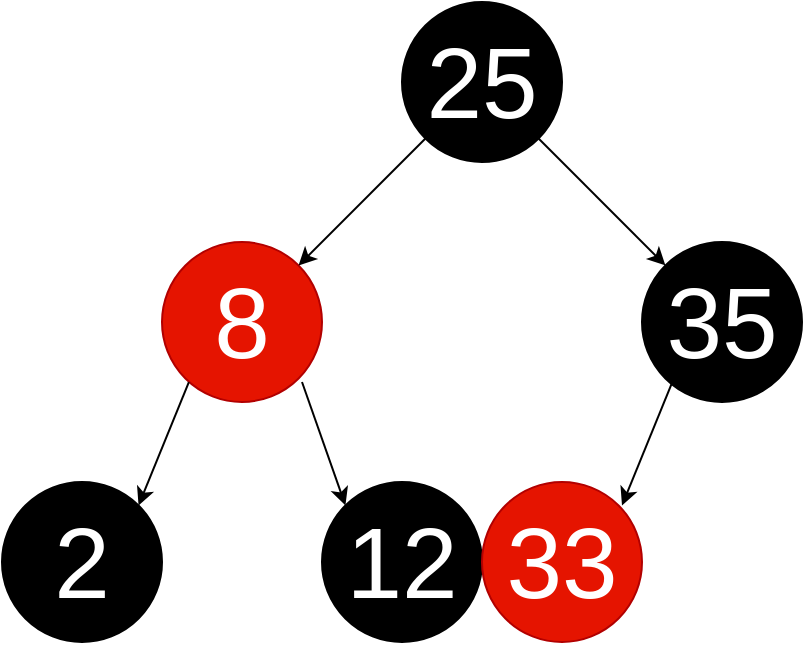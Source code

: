 <mxfile version="13.8.0" type="device"><diagram id="QpJYb9BmsOpykJOil2rh" name="Page-1"><mxGraphModel dx="1418" dy="795" grid="1" gridSize="10" guides="1" tooltips="1" connect="1" arrows="1" fold="1" page="1" pageScale="1" pageWidth="827" pageHeight="1169" math="0" shadow="0"><root><mxCell id="0"/><mxCell id="1" parent="0"/><mxCell id="e5s_ytSUXfoUUv89YiKG-1" value="&lt;font style=&quot;font-size: 50px&quot; color=&quot;#ffffff&quot;&gt;25&lt;/font&gt;" style="ellipse;whiteSpace=wrap;html=1;aspect=fixed;fillColor=#000000;" vertex="1" parent="1"><mxGeometry x="320" y="120" width="80" height="80" as="geometry"/></mxCell><mxCell id="e5s_ytSUXfoUUv89YiKG-2" value="&lt;font style=&quot;font-size: 50px&quot; color=&quot;#ffffff&quot;&gt;8&lt;/font&gt;" style="ellipse;whiteSpace=wrap;html=1;aspect=fixed;fillColor=#e51400;strokeColor=#B20000;fontColor=#ffffff;" vertex="1" parent="1"><mxGeometry x="200" y="240" width="80" height="80" as="geometry"/></mxCell><mxCell id="e5s_ytSUXfoUUv89YiKG-3" value="&lt;font style=&quot;font-size: 50px&quot; color=&quot;#ffffff&quot;&gt;35&lt;/font&gt;" style="ellipse;whiteSpace=wrap;html=1;aspect=fixed;fillColor=#000000;" vertex="1" parent="1"><mxGeometry x="440" y="240" width="80" height="80" as="geometry"/></mxCell><mxCell id="e5s_ytSUXfoUUv89YiKG-5" value="&lt;font style=&quot;font-size: 50px&quot; color=&quot;#ffffff&quot;&gt;2&lt;/font&gt;" style="ellipse;whiteSpace=wrap;html=1;aspect=fixed;fillColor=#000000;" vertex="1" parent="1"><mxGeometry x="120" y="360" width="80" height="80" as="geometry"/></mxCell><mxCell id="e5s_ytSUXfoUUv89YiKG-6" value="&lt;font style=&quot;font-size: 50px&quot; color=&quot;#ffffff&quot;&gt;12&lt;/font&gt;" style="ellipse;whiteSpace=wrap;html=1;aspect=fixed;fillColor=#000000;" vertex="1" parent="1"><mxGeometry x="280" y="360" width="80" height="80" as="geometry"/></mxCell><mxCell id="e5s_ytSUXfoUUv89YiKG-7" value="&lt;font style=&quot;font-size: 50px&quot; color=&quot;#ffffff&quot;&gt;33&lt;/font&gt;" style="ellipse;whiteSpace=wrap;html=1;aspect=fixed;fillColor=#e51400;strokeColor=#B20000;fontColor=#ffffff;" vertex="1" parent="1"><mxGeometry x="360" y="360" width="80" height="80" as="geometry"/></mxCell><mxCell id="e5s_ytSUXfoUUv89YiKG-8" value="" style="endArrow=classic;html=1;exitX=0;exitY=1;exitDx=0;exitDy=0;entryX=1;entryY=0;entryDx=0;entryDy=0;" edge="1" parent="1" source="e5s_ytSUXfoUUv89YiKG-1" target="e5s_ytSUXfoUUv89YiKG-2"><mxGeometry width="50" height="50" relative="1" as="geometry"><mxPoint x="310" y="240" as="sourcePoint"/><mxPoint x="360" y="190" as="targetPoint"/></mxGeometry></mxCell><mxCell id="e5s_ytSUXfoUUv89YiKG-9" value="" style="endArrow=classic;html=1;exitX=1;exitY=1;exitDx=0;exitDy=0;entryX=0;entryY=0;entryDx=0;entryDy=0;" edge="1" parent="1" source="e5s_ytSUXfoUUv89YiKG-1" target="e5s_ytSUXfoUUv89YiKG-3"><mxGeometry width="50" height="50" relative="1" as="geometry"><mxPoint x="341.716" y="198.284" as="sourcePoint"/><mxPoint x="278.284" y="261.716" as="targetPoint"/></mxGeometry></mxCell><mxCell id="e5s_ytSUXfoUUv89YiKG-10" value="" style="endArrow=classic;html=1;exitX=0;exitY=1;exitDx=0;exitDy=0;entryX=1;entryY=0;entryDx=0;entryDy=0;" edge="1" parent="1" target="e5s_ytSUXfoUUv89YiKG-5"><mxGeometry width="50" height="50" relative="1" as="geometry"><mxPoint x="213.436" y="310.004" as="sourcePoint"/><mxPoint x="150.004" y="373.436" as="targetPoint"/></mxGeometry></mxCell><mxCell id="e5s_ytSUXfoUUv89YiKG-13" value="" style="endArrow=classic;html=1;entryX=0;entryY=0;entryDx=0;entryDy=0;" edge="1" parent="1" target="e5s_ytSUXfoUUv89YiKG-6"><mxGeometry width="50" height="50" relative="1" as="geometry"><mxPoint x="270" y="310" as="sourcePoint"/><mxPoint x="333.436" y="373.436" as="targetPoint"/></mxGeometry></mxCell><mxCell id="e5s_ytSUXfoUUv89YiKG-14" value="" style="endArrow=classic;html=1;exitX=0;exitY=1;exitDx=0;exitDy=0;entryX=1;entryY=0;entryDx=0;entryDy=0;" edge="1" parent="1"><mxGeometry width="50" height="50" relative="1" as="geometry"><mxPoint x="455.156" y="310.004" as="sourcePoint"/><mxPoint x="430.004" y="371.716" as="targetPoint"/></mxGeometry></mxCell></root></mxGraphModel></diagram></mxfile>